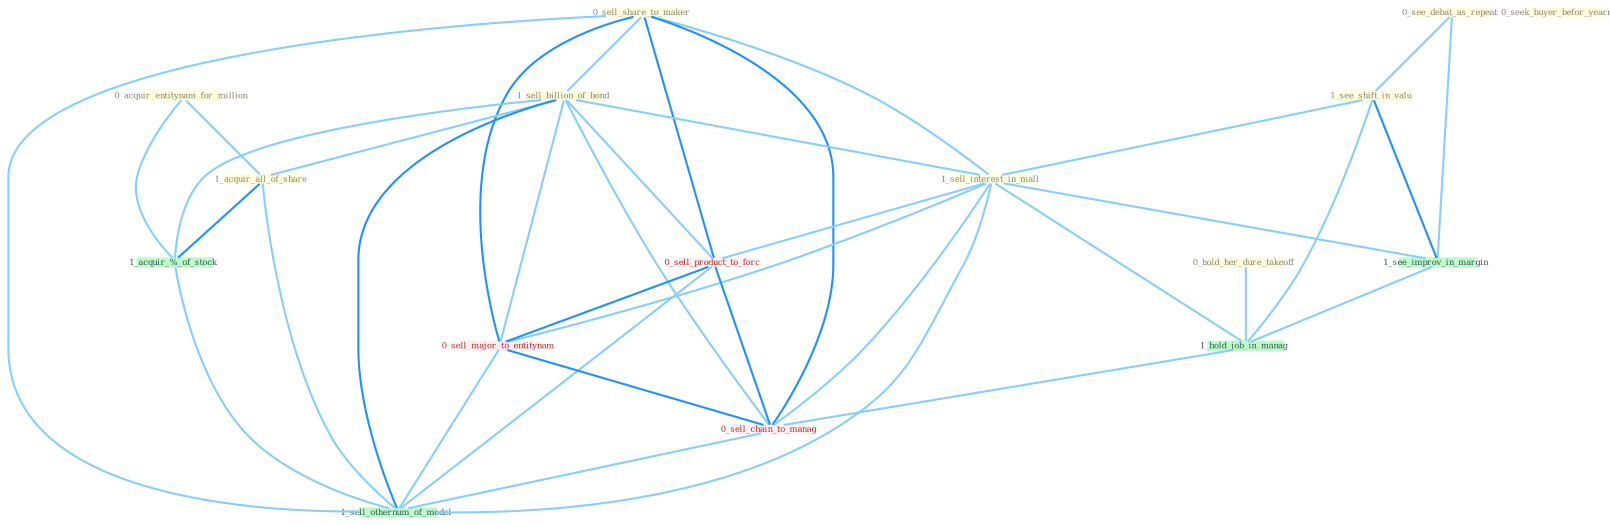 Graph G{ 
    node
    [shape=polygon,style=filled,width=.5,height=.06,color="#BDFCC9",fixedsize=true,fontsize=4,
    fontcolor="#2f4f4f"];
    {node
    [color="#ffffe0", fontcolor="#8b7d6b"] "0_see_debat_as_repeat " "0_sell_share_to_maker " "0_acquir_entitynam_for_million " "1_sell_billion_of_bond " "1_acquir_all_of_share " "0_hold_her_dure_takeoff " "1_see_shift_in_valu " "1_sell_interest_in_mall " "0_seek_buyer_befor_yearnum "}
{node [color="#fff0f5", fontcolor="#b22222"] "0_sell_product_to_forc " "0_sell_major_to_entitynam " "0_sell_chain_to_manag "}
edge [color="#B0E2FF"];

	"0_see_debat_as_repeat " -- "1_see_shift_in_valu " [w="1", color="#87cefa" ];
	"0_see_debat_as_repeat " -- "1_see_improv_in_margin " [w="1", color="#87cefa" ];
	"0_sell_share_to_maker " -- "1_sell_billion_of_bond " [w="1", color="#87cefa" ];
	"0_sell_share_to_maker " -- "1_sell_interest_in_mall " [w="1", color="#87cefa" ];
	"0_sell_share_to_maker " -- "0_sell_product_to_forc " [w="2", color="#1e90ff" , len=0.8];
	"0_sell_share_to_maker " -- "0_sell_major_to_entitynam " [w="2", color="#1e90ff" , len=0.8];
	"0_sell_share_to_maker " -- "0_sell_chain_to_manag " [w="2", color="#1e90ff" , len=0.8];
	"0_sell_share_to_maker " -- "1_sell_othernum_of_model " [w="1", color="#87cefa" ];
	"0_acquir_entitynam_for_million " -- "1_acquir_all_of_share " [w="1", color="#87cefa" ];
	"0_acquir_entitynam_for_million " -- "1_acquir_%_of_stock " [w="1", color="#87cefa" ];
	"1_sell_billion_of_bond " -- "1_acquir_all_of_share " [w="1", color="#87cefa" ];
	"1_sell_billion_of_bond " -- "1_sell_interest_in_mall " [w="1", color="#87cefa" ];
	"1_sell_billion_of_bond " -- "1_acquir_%_of_stock " [w="1", color="#87cefa" ];
	"1_sell_billion_of_bond " -- "0_sell_product_to_forc " [w="1", color="#87cefa" ];
	"1_sell_billion_of_bond " -- "0_sell_major_to_entitynam " [w="1", color="#87cefa" ];
	"1_sell_billion_of_bond " -- "0_sell_chain_to_manag " [w="1", color="#87cefa" ];
	"1_sell_billion_of_bond " -- "1_sell_othernum_of_model " [w="2", color="#1e90ff" , len=0.8];
	"1_acquir_all_of_share " -- "1_acquir_%_of_stock " [w="2", color="#1e90ff" , len=0.8];
	"1_acquir_all_of_share " -- "1_sell_othernum_of_model " [w="1", color="#87cefa" ];
	"0_hold_her_dure_takeoff " -- "1_hold_job_in_manag " [w="1", color="#87cefa" ];
	"1_see_shift_in_valu " -- "1_sell_interest_in_mall " [w="1", color="#87cefa" ];
	"1_see_shift_in_valu " -- "1_see_improv_in_margin " [w="2", color="#1e90ff" , len=0.8];
	"1_see_shift_in_valu " -- "1_hold_job_in_manag " [w="1", color="#87cefa" ];
	"1_sell_interest_in_mall " -- "1_see_improv_in_margin " [w="1", color="#87cefa" ];
	"1_sell_interest_in_mall " -- "1_hold_job_in_manag " [w="1", color="#87cefa" ];
	"1_sell_interest_in_mall " -- "0_sell_product_to_forc " [w="1", color="#87cefa" ];
	"1_sell_interest_in_mall " -- "0_sell_major_to_entitynam " [w="1", color="#87cefa" ];
	"1_sell_interest_in_mall " -- "0_sell_chain_to_manag " [w="1", color="#87cefa" ];
	"1_sell_interest_in_mall " -- "1_sell_othernum_of_model " [w="1", color="#87cefa" ];
	"1_see_improv_in_margin " -- "1_hold_job_in_manag " [w="1", color="#87cefa" ];
	"1_acquir_%_of_stock " -- "1_sell_othernum_of_model " [w="1", color="#87cefa" ];
	"1_hold_job_in_manag " -- "0_sell_chain_to_manag " [w="1", color="#87cefa" ];
	"0_sell_product_to_forc " -- "0_sell_major_to_entitynam " [w="2", color="#1e90ff" , len=0.8];
	"0_sell_product_to_forc " -- "0_sell_chain_to_manag " [w="2", color="#1e90ff" , len=0.8];
	"0_sell_product_to_forc " -- "1_sell_othernum_of_model " [w="1", color="#87cefa" ];
	"0_sell_major_to_entitynam " -- "0_sell_chain_to_manag " [w="2", color="#1e90ff" , len=0.8];
	"0_sell_major_to_entitynam " -- "1_sell_othernum_of_model " [w="1", color="#87cefa" ];
	"0_sell_chain_to_manag " -- "1_sell_othernum_of_model " [w="1", color="#87cefa" ];
}